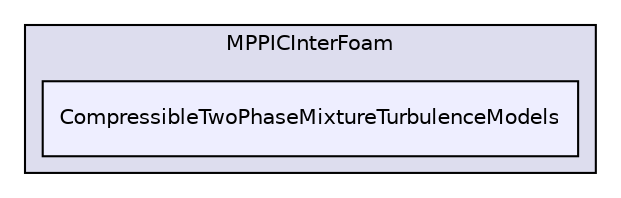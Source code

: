 digraph "applications/solvers/multiphase/MPPICInterFoam/CompressibleTwoPhaseMixtureTurbulenceModels" {
  bgcolor=transparent;
  compound=true
  node [ fontsize="10", fontname="Helvetica"];
  edge [ labelfontsize="10", labelfontname="Helvetica"];
  subgraph clusterdir_54cdca7cebff09deb46975eb39a4816f {
    graph [ bgcolor="#ddddee", pencolor="black", label="MPPICInterFoam" fontname="Helvetica", fontsize="10", URL="dir_54cdca7cebff09deb46975eb39a4816f.html"]
  dir_69c890a79f25684aaa1c34661459b1d6 [shape=box, label="CompressibleTwoPhaseMixtureTurbulenceModels", style="filled", fillcolor="#eeeeff", pencolor="black", URL="dir_69c890a79f25684aaa1c34661459b1d6.html"];
  }
}
